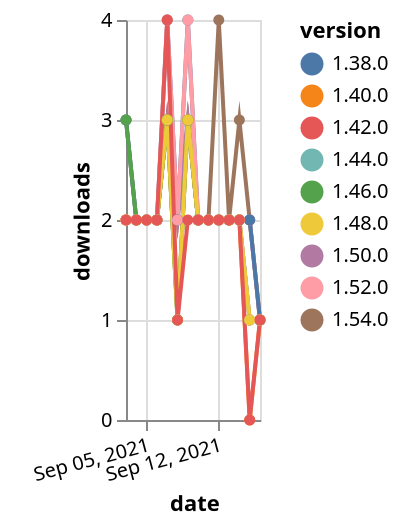 {"$schema": "https://vega.github.io/schema/vega-lite/v5.json", "description": "A simple bar chart with embedded data.", "data": {"values": [{"date": "2021-09-03", "total": 224, "delta": 3, "version": "1.54.0"}, {"date": "2021-09-04", "total": 226, "delta": 2, "version": "1.54.0"}, {"date": "2021-09-05", "total": 228, "delta": 2, "version": "1.54.0"}, {"date": "2021-09-06", "total": 230, "delta": 2, "version": "1.54.0"}, {"date": "2021-09-07", "total": 233, "delta": 3, "version": "1.54.0"}, {"date": "2021-09-08", "total": 235, "delta": 2, "version": "1.54.0"}, {"date": "2021-09-09", "total": 238, "delta": 3, "version": "1.54.0"}, {"date": "2021-09-10", "total": 240, "delta": 2, "version": "1.54.0"}, {"date": "2021-09-11", "total": 242, "delta": 2, "version": "1.54.0"}, {"date": "2021-09-12", "total": 246, "delta": 4, "version": "1.54.0"}, {"date": "2021-09-13", "total": 248, "delta": 2, "version": "1.54.0"}, {"date": "2021-09-14", "total": 251, "delta": 3, "version": "1.54.0"}, {"date": "2021-09-15", "total": 253, "delta": 2, "version": "1.54.0"}, {"date": "2021-09-16", "total": 254, "delta": 1, "version": "1.54.0"}, {"date": "2021-09-03", "total": 1016, "delta": 2, "version": "1.50.0"}, {"date": "2021-09-04", "total": 1018, "delta": 2, "version": "1.50.0"}, {"date": "2021-09-05", "total": 1020, "delta": 2, "version": "1.50.0"}, {"date": "2021-09-06", "total": 1022, "delta": 2, "version": "1.50.0"}, {"date": "2021-09-07", "total": 1025, "delta": 3, "version": "1.50.0"}, {"date": "2021-09-08", "total": 1027, "delta": 2, "version": "1.50.0"}, {"date": "2021-09-09", "total": 1030, "delta": 3, "version": "1.50.0"}, {"date": "2021-09-10", "total": 1032, "delta": 2, "version": "1.50.0"}, {"date": "2021-09-11", "total": 1034, "delta": 2, "version": "1.50.0"}, {"date": "2021-09-12", "total": 1036, "delta": 2, "version": "1.50.0"}, {"date": "2021-09-13", "total": 1038, "delta": 2, "version": "1.50.0"}, {"date": "2021-09-14", "total": 1040, "delta": 2, "version": "1.50.0"}, {"date": "2021-09-15", "total": 1042, "delta": 2, "version": "1.50.0"}, {"date": "2021-09-16", "total": 1043, "delta": 1, "version": "1.50.0"}, {"date": "2021-09-03", "total": 2045, "delta": 2, "version": "1.44.0"}, {"date": "2021-09-04", "total": 2047, "delta": 2, "version": "1.44.0"}, {"date": "2021-09-05", "total": 2049, "delta": 2, "version": "1.44.0"}, {"date": "2021-09-06", "total": 2051, "delta": 2, "version": "1.44.0"}, {"date": "2021-09-07", "total": 2054, "delta": 3, "version": "1.44.0"}, {"date": "2021-09-08", "total": 2055, "delta": 1, "version": "1.44.0"}, {"date": "2021-09-09", "total": 2058, "delta": 3, "version": "1.44.0"}, {"date": "2021-09-10", "total": 2060, "delta": 2, "version": "1.44.0"}, {"date": "2021-09-11", "total": 2062, "delta": 2, "version": "1.44.0"}, {"date": "2021-09-12", "total": 2064, "delta": 2, "version": "1.44.0"}, {"date": "2021-09-13", "total": 2066, "delta": 2, "version": "1.44.0"}, {"date": "2021-09-14", "total": 2068, "delta": 2, "version": "1.44.0"}, {"date": "2021-09-15", "total": 2069, "delta": 1, "version": "1.44.0"}, {"date": "2021-09-16", "total": 2070, "delta": 1, "version": "1.44.0"}, {"date": "2021-09-03", "total": 3020, "delta": 3, "version": "1.38.0"}, {"date": "2021-09-04", "total": 3022, "delta": 2, "version": "1.38.0"}, {"date": "2021-09-05", "total": 3024, "delta": 2, "version": "1.38.0"}, {"date": "2021-09-06", "total": 3026, "delta": 2, "version": "1.38.0"}, {"date": "2021-09-07", "total": 3030, "delta": 4, "version": "1.38.0"}, {"date": "2021-09-08", "total": 3032, "delta": 2, "version": "1.38.0"}, {"date": "2021-09-09", "total": 3036, "delta": 4, "version": "1.38.0"}, {"date": "2021-09-10", "total": 3038, "delta": 2, "version": "1.38.0"}, {"date": "2021-09-11", "total": 3040, "delta": 2, "version": "1.38.0"}, {"date": "2021-09-12", "total": 3042, "delta": 2, "version": "1.38.0"}, {"date": "2021-09-13", "total": 3044, "delta": 2, "version": "1.38.0"}, {"date": "2021-09-14", "total": 3046, "delta": 2, "version": "1.38.0"}, {"date": "2021-09-15", "total": 3048, "delta": 2, "version": "1.38.0"}, {"date": "2021-09-16", "total": 3049, "delta": 1, "version": "1.38.0"}, {"date": "2021-09-03", "total": 2523, "delta": 2, "version": "1.40.0"}, {"date": "2021-09-04", "total": 2525, "delta": 2, "version": "1.40.0"}, {"date": "2021-09-05", "total": 2527, "delta": 2, "version": "1.40.0"}, {"date": "2021-09-06", "total": 2529, "delta": 2, "version": "1.40.0"}, {"date": "2021-09-07", "total": 2532, "delta": 3, "version": "1.40.0"}, {"date": "2021-09-08", "total": 2533, "delta": 1, "version": "1.40.0"}, {"date": "2021-09-09", "total": 2536, "delta": 3, "version": "1.40.0"}, {"date": "2021-09-10", "total": 2538, "delta": 2, "version": "1.40.0"}, {"date": "2021-09-11", "total": 2540, "delta": 2, "version": "1.40.0"}, {"date": "2021-09-12", "total": 2542, "delta": 2, "version": "1.40.0"}, {"date": "2021-09-13", "total": 2544, "delta": 2, "version": "1.40.0"}, {"date": "2021-09-14", "total": 2546, "delta": 2, "version": "1.40.0"}, {"date": "2021-09-15", "total": 2546, "delta": 0, "version": "1.40.0"}, {"date": "2021-09-16", "total": 2547, "delta": 1, "version": "1.40.0"}, {"date": "2021-09-03", "total": 1626, "delta": 3, "version": "1.46.0"}, {"date": "2021-09-04", "total": 1628, "delta": 2, "version": "1.46.0"}, {"date": "2021-09-05", "total": 1630, "delta": 2, "version": "1.46.0"}, {"date": "2021-09-06", "total": 1632, "delta": 2, "version": "1.46.0"}, {"date": "2021-09-07", "total": 1635, "delta": 3, "version": "1.46.0"}, {"date": "2021-09-08", "total": 1636, "delta": 1, "version": "1.46.0"}, {"date": "2021-09-09", "total": 1639, "delta": 3, "version": "1.46.0"}, {"date": "2021-09-10", "total": 1641, "delta": 2, "version": "1.46.0"}, {"date": "2021-09-11", "total": 1643, "delta": 2, "version": "1.46.0"}, {"date": "2021-09-12", "total": 1645, "delta": 2, "version": "1.46.0"}, {"date": "2021-09-13", "total": 1647, "delta": 2, "version": "1.46.0"}, {"date": "2021-09-14", "total": 1649, "delta": 2, "version": "1.46.0"}, {"date": "2021-09-15", "total": 1650, "delta": 1, "version": "1.46.0"}, {"date": "2021-09-16", "total": 1651, "delta": 1, "version": "1.46.0"}, {"date": "2021-09-03", "total": 694, "delta": 2, "version": "1.52.0"}, {"date": "2021-09-04", "total": 696, "delta": 2, "version": "1.52.0"}, {"date": "2021-09-05", "total": 698, "delta": 2, "version": "1.52.0"}, {"date": "2021-09-06", "total": 700, "delta": 2, "version": "1.52.0"}, {"date": "2021-09-07", "total": 704, "delta": 4, "version": "1.52.0"}, {"date": "2021-09-08", "total": 706, "delta": 2, "version": "1.52.0"}, {"date": "2021-09-09", "total": 710, "delta": 4, "version": "1.52.0"}, {"date": "2021-09-10", "total": 712, "delta": 2, "version": "1.52.0"}, {"date": "2021-09-11", "total": 714, "delta": 2, "version": "1.52.0"}, {"date": "2021-09-12", "total": 716, "delta": 2, "version": "1.52.0"}, {"date": "2021-09-13", "total": 718, "delta": 2, "version": "1.52.0"}, {"date": "2021-09-14", "total": 720, "delta": 2, "version": "1.52.0"}, {"date": "2021-09-15", "total": 721, "delta": 1, "version": "1.52.0"}, {"date": "2021-09-16", "total": 722, "delta": 1, "version": "1.52.0"}, {"date": "2021-09-03", "total": 1453, "delta": 2, "version": "1.48.0"}, {"date": "2021-09-04", "total": 1455, "delta": 2, "version": "1.48.0"}, {"date": "2021-09-05", "total": 1457, "delta": 2, "version": "1.48.0"}, {"date": "2021-09-06", "total": 1459, "delta": 2, "version": "1.48.0"}, {"date": "2021-09-07", "total": 1462, "delta": 3, "version": "1.48.0"}, {"date": "2021-09-08", "total": 1463, "delta": 1, "version": "1.48.0"}, {"date": "2021-09-09", "total": 1466, "delta": 3, "version": "1.48.0"}, {"date": "2021-09-10", "total": 1468, "delta": 2, "version": "1.48.0"}, {"date": "2021-09-11", "total": 1470, "delta": 2, "version": "1.48.0"}, {"date": "2021-09-12", "total": 1472, "delta": 2, "version": "1.48.0"}, {"date": "2021-09-13", "total": 1474, "delta": 2, "version": "1.48.0"}, {"date": "2021-09-14", "total": 1476, "delta": 2, "version": "1.48.0"}, {"date": "2021-09-15", "total": 1477, "delta": 1, "version": "1.48.0"}, {"date": "2021-09-16", "total": 1478, "delta": 1, "version": "1.48.0"}, {"date": "2021-09-03", "total": 2382, "delta": 2, "version": "1.42.0"}, {"date": "2021-09-04", "total": 2384, "delta": 2, "version": "1.42.0"}, {"date": "2021-09-05", "total": 2386, "delta": 2, "version": "1.42.0"}, {"date": "2021-09-06", "total": 2388, "delta": 2, "version": "1.42.0"}, {"date": "2021-09-07", "total": 2392, "delta": 4, "version": "1.42.0"}, {"date": "2021-09-08", "total": 2393, "delta": 1, "version": "1.42.0"}, {"date": "2021-09-09", "total": 2395, "delta": 2, "version": "1.42.0"}, {"date": "2021-09-10", "total": 2397, "delta": 2, "version": "1.42.0"}, {"date": "2021-09-11", "total": 2399, "delta": 2, "version": "1.42.0"}, {"date": "2021-09-12", "total": 2401, "delta": 2, "version": "1.42.0"}, {"date": "2021-09-13", "total": 2403, "delta": 2, "version": "1.42.0"}, {"date": "2021-09-14", "total": 2405, "delta": 2, "version": "1.42.0"}, {"date": "2021-09-15", "total": 2405, "delta": 0, "version": "1.42.0"}, {"date": "2021-09-16", "total": 2406, "delta": 1, "version": "1.42.0"}]}, "width": "container", "mark": {"type": "line", "point": {"filled": true}}, "encoding": {"x": {"field": "date", "type": "temporal", "timeUnit": "yearmonthdate", "title": "date", "axis": {"labelAngle": -15}}, "y": {"field": "delta", "type": "quantitative", "title": "downloads"}, "color": {"field": "version", "type": "nominal"}, "tooltip": {"field": "delta"}}}